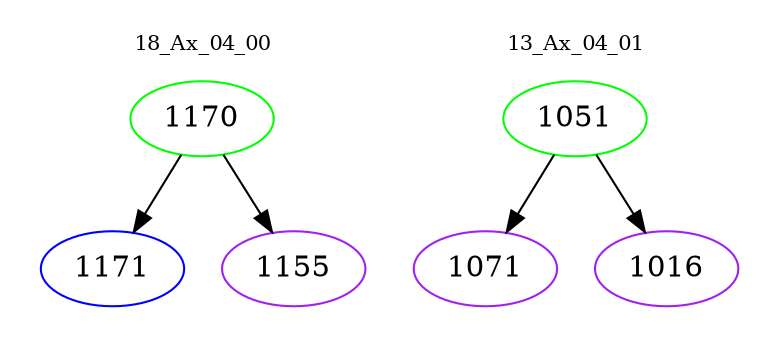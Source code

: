 digraph{
subgraph cluster_0 {
color = white
label = "18_Ax_04_00";
fontsize=10;
T0_1170 [label="1170", color="green"]
T0_1170 -> T0_1171 [color="black"]
T0_1171 [label="1171", color="blue"]
T0_1170 -> T0_1155 [color="black"]
T0_1155 [label="1155", color="purple"]
}
subgraph cluster_1 {
color = white
label = "13_Ax_04_01";
fontsize=10;
T1_1051 [label="1051", color="green"]
T1_1051 -> T1_1071 [color="black"]
T1_1071 [label="1071", color="purple"]
T1_1051 -> T1_1016 [color="black"]
T1_1016 [label="1016", color="purple"]
}
}
